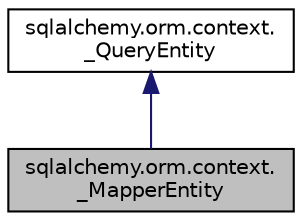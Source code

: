 digraph "sqlalchemy.orm.context._MapperEntity"
{
 // LATEX_PDF_SIZE
  edge [fontname="Helvetica",fontsize="10",labelfontname="Helvetica",labelfontsize="10"];
  node [fontname="Helvetica",fontsize="10",shape=record];
  Node1 [label="sqlalchemy.orm.context.\l_MapperEntity",height=0.2,width=0.4,color="black", fillcolor="grey75", style="filled", fontcolor="black",tooltip=" "];
  Node2 -> Node1 [dir="back",color="midnightblue",fontsize="10",style="solid",fontname="Helvetica"];
  Node2 [label="sqlalchemy.orm.context.\l_QueryEntity",height=0.2,width=0.4,color="black", fillcolor="white", style="filled",URL="$classsqlalchemy_1_1orm_1_1context_1_1__QueryEntity.html",tooltip=" "];
}

